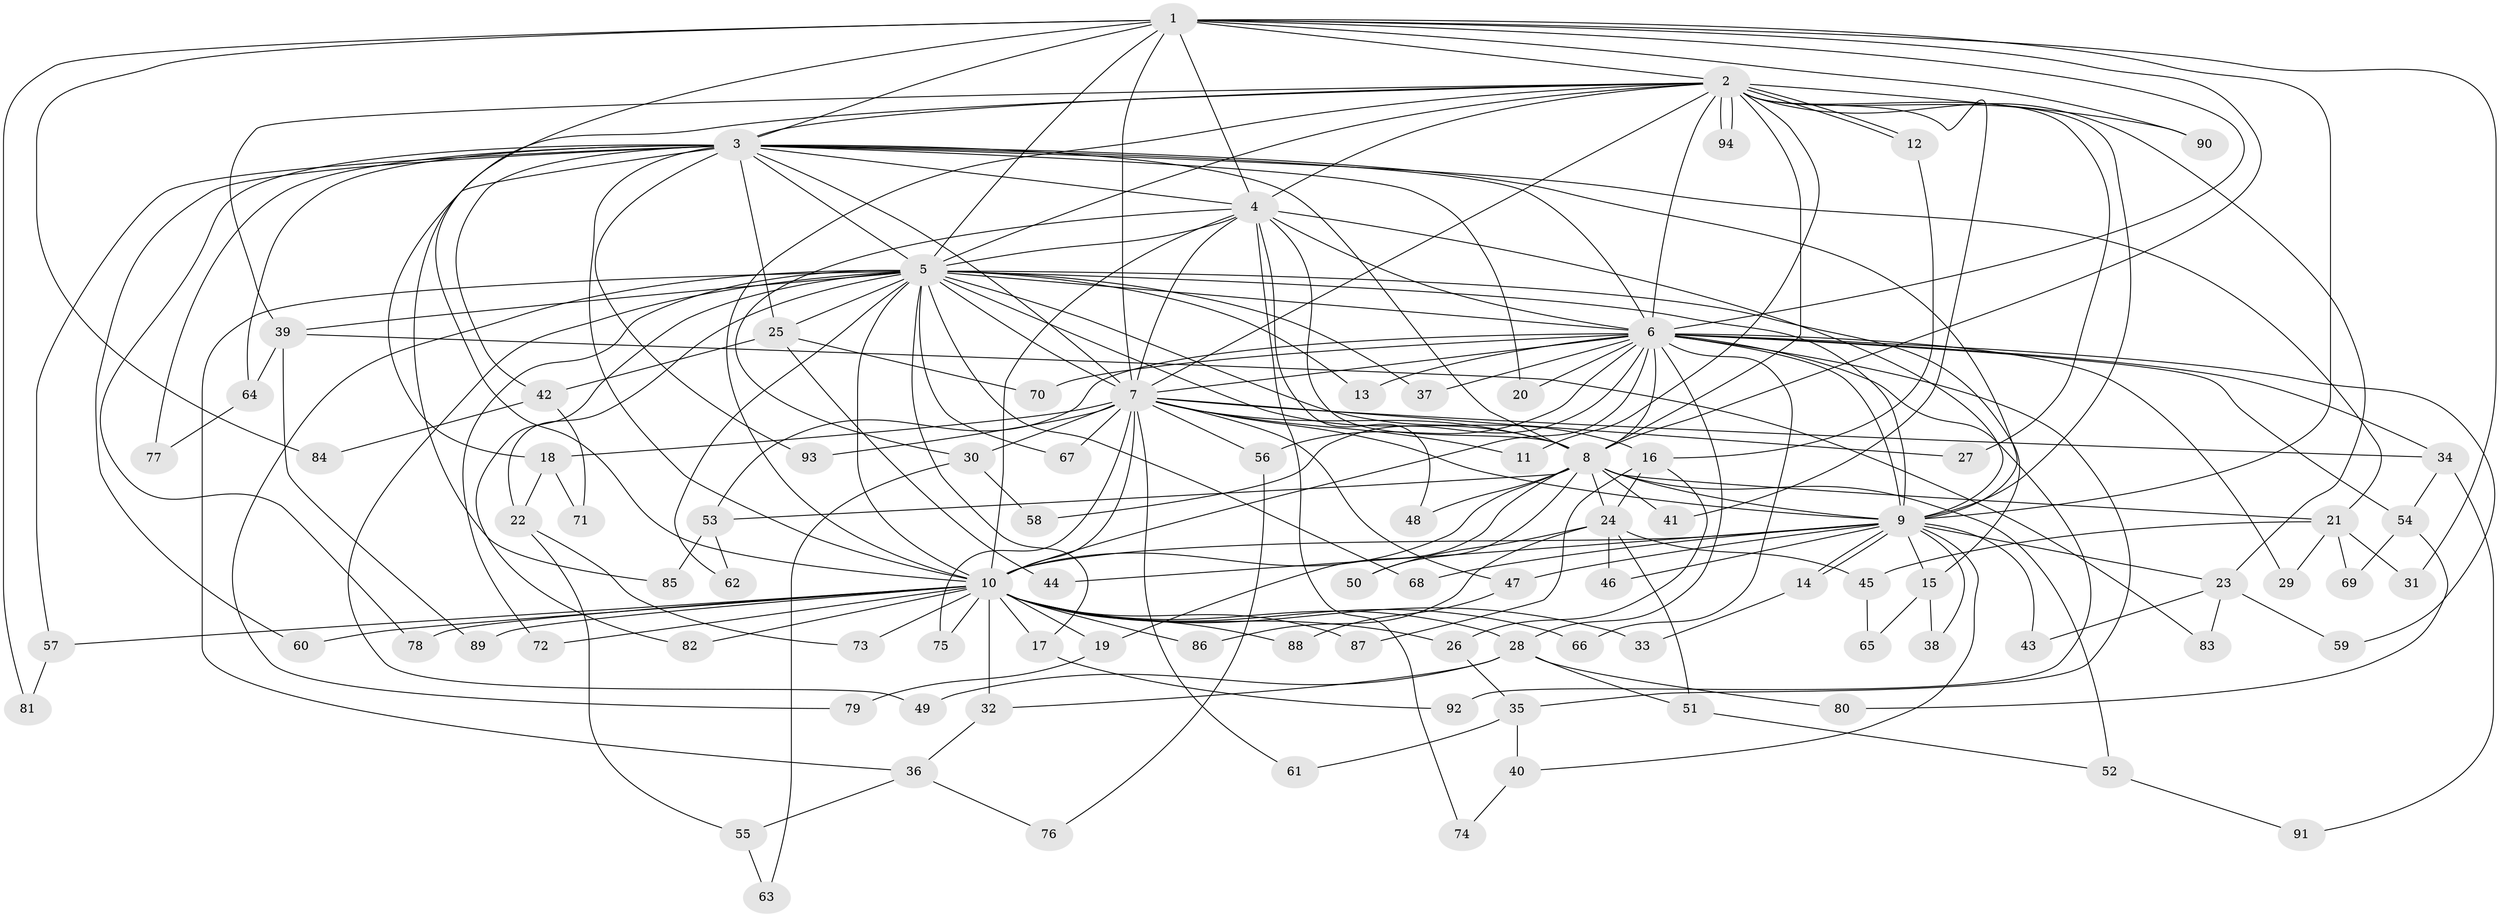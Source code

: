 // coarse degree distribution, {13: 0.015151515151515152, 16: 0.015151515151515152, 15: 0.015151515151515152, 17: 0.030303030303030304, 2: 0.3939393939393939, 23: 0.015151515151515152, 4: 0.13636363636363635, 6: 0.045454545454545456, 3: 0.19696969696969696, 11: 0.015151515151515152, 5: 0.06060606060606061, 22: 0.015151515151515152, 26: 0.015151515151515152, 18: 0.015151515151515152, 1: 0.015151515151515152}
// Generated by graph-tools (version 1.1) at 2025/36/03/04/25 23:36:20]
// undirected, 94 vertices, 213 edges
graph export_dot {
  node [color=gray90,style=filled];
  1;
  2;
  3;
  4;
  5;
  6;
  7;
  8;
  9;
  10;
  11;
  12;
  13;
  14;
  15;
  16;
  17;
  18;
  19;
  20;
  21;
  22;
  23;
  24;
  25;
  26;
  27;
  28;
  29;
  30;
  31;
  32;
  33;
  34;
  35;
  36;
  37;
  38;
  39;
  40;
  41;
  42;
  43;
  44;
  45;
  46;
  47;
  48;
  49;
  50;
  51;
  52;
  53;
  54;
  55;
  56;
  57;
  58;
  59;
  60;
  61;
  62;
  63;
  64;
  65;
  66;
  67;
  68;
  69;
  70;
  71;
  72;
  73;
  74;
  75;
  76;
  77;
  78;
  79;
  80;
  81;
  82;
  83;
  84;
  85;
  86;
  87;
  88;
  89;
  90;
  91;
  92;
  93;
  94;
  1 -- 2;
  1 -- 3;
  1 -- 4;
  1 -- 5;
  1 -- 6;
  1 -- 7;
  1 -- 8;
  1 -- 9;
  1 -- 10;
  1 -- 31;
  1 -- 81;
  1 -- 84;
  1 -- 90;
  2 -- 3;
  2 -- 4;
  2 -- 5;
  2 -- 6;
  2 -- 7;
  2 -- 8;
  2 -- 9;
  2 -- 10;
  2 -- 11;
  2 -- 12;
  2 -- 12;
  2 -- 18;
  2 -- 23;
  2 -- 27;
  2 -- 39;
  2 -- 41;
  2 -- 90;
  2 -- 94;
  2 -- 94;
  3 -- 4;
  3 -- 5;
  3 -- 6;
  3 -- 7;
  3 -- 8;
  3 -- 9;
  3 -- 10;
  3 -- 20;
  3 -- 21;
  3 -- 25;
  3 -- 42;
  3 -- 57;
  3 -- 60;
  3 -- 64;
  3 -- 77;
  3 -- 78;
  3 -- 85;
  3 -- 93;
  4 -- 5;
  4 -- 6;
  4 -- 7;
  4 -- 8;
  4 -- 9;
  4 -- 10;
  4 -- 30;
  4 -- 48;
  4 -- 74;
  5 -- 6;
  5 -- 7;
  5 -- 8;
  5 -- 9;
  5 -- 10;
  5 -- 13;
  5 -- 15;
  5 -- 16;
  5 -- 17;
  5 -- 22;
  5 -- 25;
  5 -- 36;
  5 -- 37;
  5 -- 39;
  5 -- 49;
  5 -- 62;
  5 -- 67;
  5 -- 68;
  5 -- 72;
  5 -- 79;
  5 -- 82;
  6 -- 7;
  6 -- 8;
  6 -- 9;
  6 -- 10;
  6 -- 13;
  6 -- 20;
  6 -- 28;
  6 -- 29;
  6 -- 34;
  6 -- 35;
  6 -- 37;
  6 -- 53;
  6 -- 54;
  6 -- 56;
  6 -- 58;
  6 -- 59;
  6 -- 66;
  6 -- 70;
  6 -- 92;
  7 -- 8;
  7 -- 9;
  7 -- 10;
  7 -- 11;
  7 -- 18;
  7 -- 27;
  7 -- 30;
  7 -- 34;
  7 -- 47;
  7 -- 56;
  7 -- 61;
  7 -- 67;
  7 -- 75;
  7 -- 93;
  8 -- 9;
  8 -- 10;
  8 -- 19;
  8 -- 21;
  8 -- 24;
  8 -- 41;
  8 -- 48;
  8 -- 50;
  8 -- 52;
  8 -- 53;
  9 -- 10;
  9 -- 14;
  9 -- 14;
  9 -- 15;
  9 -- 23;
  9 -- 38;
  9 -- 40;
  9 -- 43;
  9 -- 44;
  9 -- 46;
  9 -- 47;
  9 -- 68;
  10 -- 17;
  10 -- 19;
  10 -- 26;
  10 -- 28;
  10 -- 32;
  10 -- 33;
  10 -- 57;
  10 -- 60;
  10 -- 66;
  10 -- 72;
  10 -- 73;
  10 -- 75;
  10 -- 78;
  10 -- 82;
  10 -- 86;
  10 -- 87;
  10 -- 88;
  10 -- 89;
  12 -- 16;
  14 -- 33;
  15 -- 38;
  15 -- 65;
  16 -- 24;
  16 -- 26;
  16 -- 87;
  17 -- 92;
  18 -- 22;
  18 -- 71;
  19 -- 79;
  21 -- 29;
  21 -- 31;
  21 -- 45;
  21 -- 69;
  22 -- 55;
  22 -- 73;
  23 -- 43;
  23 -- 59;
  23 -- 83;
  24 -- 45;
  24 -- 46;
  24 -- 50;
  24 -- 51;
  24 -- 86;
  25 -- 42;
  25 -- 44;
  25 -- 70;
  26 -- 35;
  28 -- 32;
  28 -- 49;
  28 -- 51;
  28 -- 80;
  30 -- 58;
  30 -- 63;
  32 -- 36;
  34 -- 54;
  34 -- 91;
  35 -- 40;
  35 -- 61;
  36 -- 55;
  36 -- 76;
  39 -- 64;
  39 -- 83;
  39 -- 89;
  40 -- 74;
  42 -- 71;
  42 -- 84;
  45 -- 65;
  47 -- 88;
  51 -- 52;
  52 -- 91;
  53 -- 62;
  53 -- 85;
  54 -- 69;
  54 -- 80;
  55 -- 63;
  56 -- 76;
  57 -- 81;
  64 -- 77;
}
